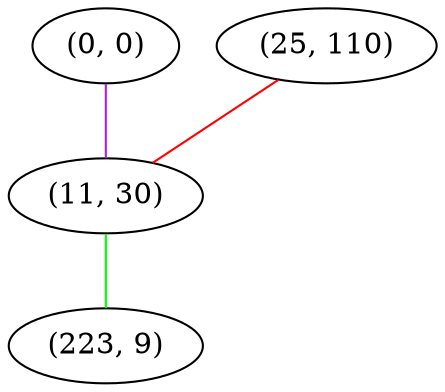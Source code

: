 graph "" {
"(0, 0)";
"(25, 110)";
"(11, 30)";
"(223, 9)";
"(0, 0)" -- "(11, 30)"  [color=purple, key=0, weight=4];
"(25, 110)" -- "(11, 30)"  [color=red, key=0, weight=1];
"(11, 30)" -- "(223, 9)"  [color=green, key=0, weight=2];
}
